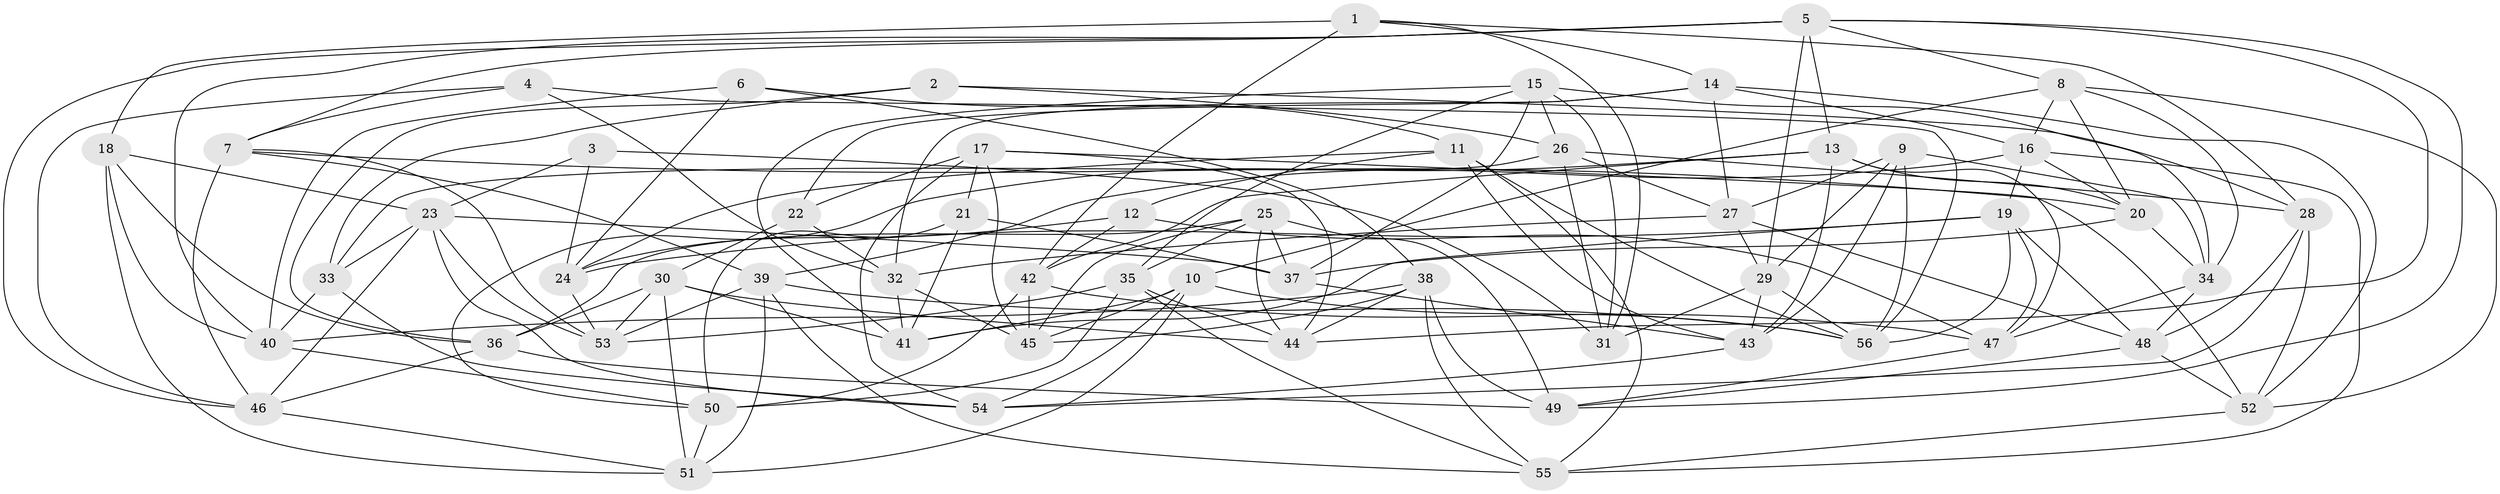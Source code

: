 // original degree distribution, {4: 1.0}
// Generated by graph-tools (version 1.1) at 2025/50/03/09/25 03:50:49]
// undirected, 56 vertices, 160 edges
graph export_dot {
graph [start="1"]
  node [color=gray90,style=filled];
  1;
  2;
  3;
  4;
  5;
  6;
  7;
  8;
  9;
  10;
  11;
  12;
  13;
  14;
  15;
  16;
  17;
  18;
  19;
  20;
  21;
  22;
  23;
  24;
  25;
  26;
  27;
  28;
  29;
  30;
  31;
  32;
  33;
  34;
  35;
  36;
  37;
  38;
  39;
  40;
  41;
  42;
  43;
  44;
  45;
  46;
  47;
  48;
  49;
  50;
  51;
  52;
  53;
  54;
  55;
  56;
  1 -- 14 [weight=1.0];
  1 -- 18 [weight=2.0];
  1 -- 28 [weight=1.0];
  1 -- 31 [weight=1.0];
  1 -- 42 [weight=1.0];
  2 -- 26 [weight=1.0];
  2 -- 28 [weight=1.0];
  2 -- 33 [weight=1.0];
  2 -- 36 [weight=1.0];
  3 -- 23 [weight=1.0];
  3 -- 24 [weight=1.0];
  3 -- 31 [weight=2.0];
  4 -- 7 [weight=1.0];
  4 -- 32 [weight=1.0];
  4 -- 46 [weight=1.0];
  4 -- 56 [weight=1.0];
  5 -- 7 [weight=1.0];
  5 -- 8 [weight=1.0];
  5 -- 13 [weight=1.0];
  5 -- 29 [weight=1.0];
  5 -- 40 [weight=1.0];
  5 -- 44 [weight=1.0];
  5 -- 46 [weight=1.0];
  5 -- 49 [weight=1.0];
  6 -- 11 [weight=1.0];
  6 -- 24 [weight=1.0];
  6 -- 38 [weight=1.0];
  6 -- 40 [weight=1.0];
  7 -- 20 [weight=1.0];
  7 -- 39 [weight=1.0];
  7 -- 46 [weight=1.0];
  7 -- 53 [weight=1.0];
  8 -- 10 [weight=1.0];
  8 -- 16 [weight=1.0];
  8 -- 20 [weight=1.0];
  8 -- 34 [weight=1.0];
  8 -- 52 [weight=1.0];
  9 -- 27 [weight=1.0];
  9 -- 29 [weight=1.0];
  9 -- 34 [weight=1.0];
  9 -- 43 [weight=1.0];
  9 -- 56 [weight=2.0];
  10 -- 41 [weight=1.0];
  10 -- 45 [weight=1.0];
  10 -- 51 [weight=1.0];
  10 -- 54 [weight=1.0];
  10 -- 56 [weight=1.0];
  11 -- 12 [weight=1.0];
  11 -- 24 [weight=1.0];
  11 -- 43 [weight=1.0];
  11 -- 55 [weight=1.0];
  11 -- 56 [weight=1.0];
  12 -- 24 [weight=1.0];
  12 -- 42 [weight=1.0];
  12 -- 47 [weight=1.0];
  13 -- 20 [weight=1.0];
  13 -- 42 [weight=1.0];
  13 -- 43 [weight=1.0];
  13 -- 47 [weight=1.0];
  13 -- 50 [weight=1.0];
  14 -- 16 [weight=1.0];
  14 -- 22 [weight=1.0];
  14 -- 27 [weight=1.0];
  14 -- 32 [weight=1.0];
  14 -- 52 [weight=1.0];
  15 -- 26 [weight=1.0];
  15 -- 31 [weight=1.0];
  15 -- 34 [weight=1.0];
  15 -- 35 [weight=1.0];
  15 -- 37 [weight=1.0];
  15 -- 41 [weight=1.0];
  16 -- 19 [weight=1.0];
  16 -- 20 [weight=1.0];
  16 -- 39 [weight=1.0];
  16 -- 55 [weight=1.0];
  17 -- 21 [weight=1.0];
  17 -- 22 [weight=1.0];
  17 -- 44 [weight=1.0];
  17 -- 45 [weight=1.0];
  17 -- 52 [weight=1.0];
  17 -- 54 [weight=1.0];
  18 -- 23 [weight=1.0];
  18 -- 36 [weight=1.0];
  18 -- 40 [weight=1.0];
  18 -- 51 [weight=1.0];
  19 -- 24 [weight=1.0];
  19 -- 41 [weight=1.0];
  19 -- 47 [weight=1.0];
  19 -- 48 [weight=1.0];
  19 -- 56 [weight=1.0];
  20 -- 34 [weight=1.0];
  20 -- 37 [weight=1.0];
  21 -- 37 [weight=1.0];
  21 -- 41 [weight=1.0];
  21 -- 50 [weight=1.0];
  22 -- 30 [weight=1.0];
  22 -- 32 [weight=1.0];
  23 -- 33 [weight=2.0];
  23 -- 37 [weight=1.0];
  23 -- 46 [weight=1.0];
  23 -- 53 [weight=1.0];
  23 -- 54 [weight=1.0];
  24 -- 53 [weight=1.0];
  25 -- 35 [weight=1.0];
  25 -- 36 [weight=1.0];
  25 -- 37 [weight=1.0];
  25 -- 44 [weight=1.0];
  25 -- 45 [weight=1.0];
  25 -- 49 [weight=1.0];
  26 -- 27 [weight=1.0];
  26 -- 28 [weight=1.0];
  26 -- 31 [weight=1.0];
  26 -- 33 [weight=1.0];
  27 -- 29 [weight=1.0];
  27 -- 32 [weight=1.0];
  27 -- 48 [weight=1.0];
  28 -- 48 [weight=1.0];
  28 -- 52 [weight=1.0];
  28 -- 54 [weight=1.0];
  29 -- 31 [weight=1.0];
  29 -- 43 [weight=1.0];
  29 -- 56 [weight=1.0];
  30 -- 36 [weight=1.0];
  30 -- 41 [weight=1.0];
  30 -- 44 [weight=1.0];
  30 -- 51 [weight=1.0];
  30 -- 53 [weight=1.0];
  32 -- 41 [weight=1.0];
  32 -- 45 [weight=1.0];
  33 -- 40 [weight=1.0];
  33 -- 54 [weight=1.0];
  34 -- 47 [weight=1.0];
  34 -- 48 [weight=1.0];
  35 -- 44 [weight=1.0];
  35 -- 50 [weight=1.0];
  35 -- 53 [weight=1.0];
  35 -- 55 [weight=1.0];
  36 -- 46 [weight=1.0];
  36 -- 49 [weight=1.0];
  37 -- 43 [weight=1.0];
  38 -- 40 [weight=1.0];
  38 -- 44 [weight=1.0];
  38 -- 45 [weight=1.0];
  38 -- 49 [weight=1.0];
  38 -- 55 [weight=1.0];
  39 -- 51 [weight=1.0];
  39 -- 53 [weight=1.0];
  39 -- 55 [weight=1.0];
  39 -- 56 [weight=1.0];
  40 -- 50 [weight=1.0];
  42 -- 45 [weight=1.0];
  42 -- 47 [weight=1.0];
  42 -- 50 [weight=1.0];
  43 -- 54 [weight=1.0];
  46 -- 51 [weight=1.0];
  47 -- 49 [weight=1.0];
  48 -- 49 [weight=1.0];
  48 -- 52 [weight=1.0];
  50 -- 51 [weight=1.0];
  52 -- 55 [weight=1.0];
}
